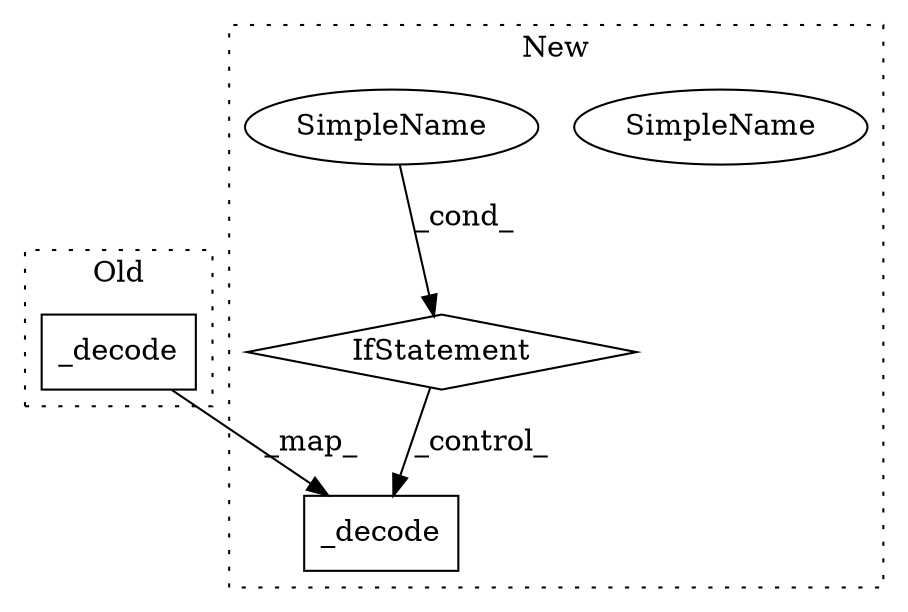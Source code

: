 digraph G {
subgraph cluster0 {
1 [label="_decode" a="32" s="5074,5085" l="8,1" shape="box"];
label = "Old";
style="dotted";
}
subgraph cluster1 {
2 [label="_decode" a="32" s="4744,4755" l="8,1" shape="box"];
3 [label="SimpleName" a="42" s="4733" l="3" shape="ellipse"];
4 [label="IfStatement" a="25" s="4736" l="3" shape="diamond"];
5 [label="SimpleName" a="42" s="4733" l="3" shape="ellipse"];
label = "New";
style="dotted";
}
1 -> 2 [label="_map_"];
4 -> 2 [label="_control_"];
5 -> 4 [label="_cond_"];
}